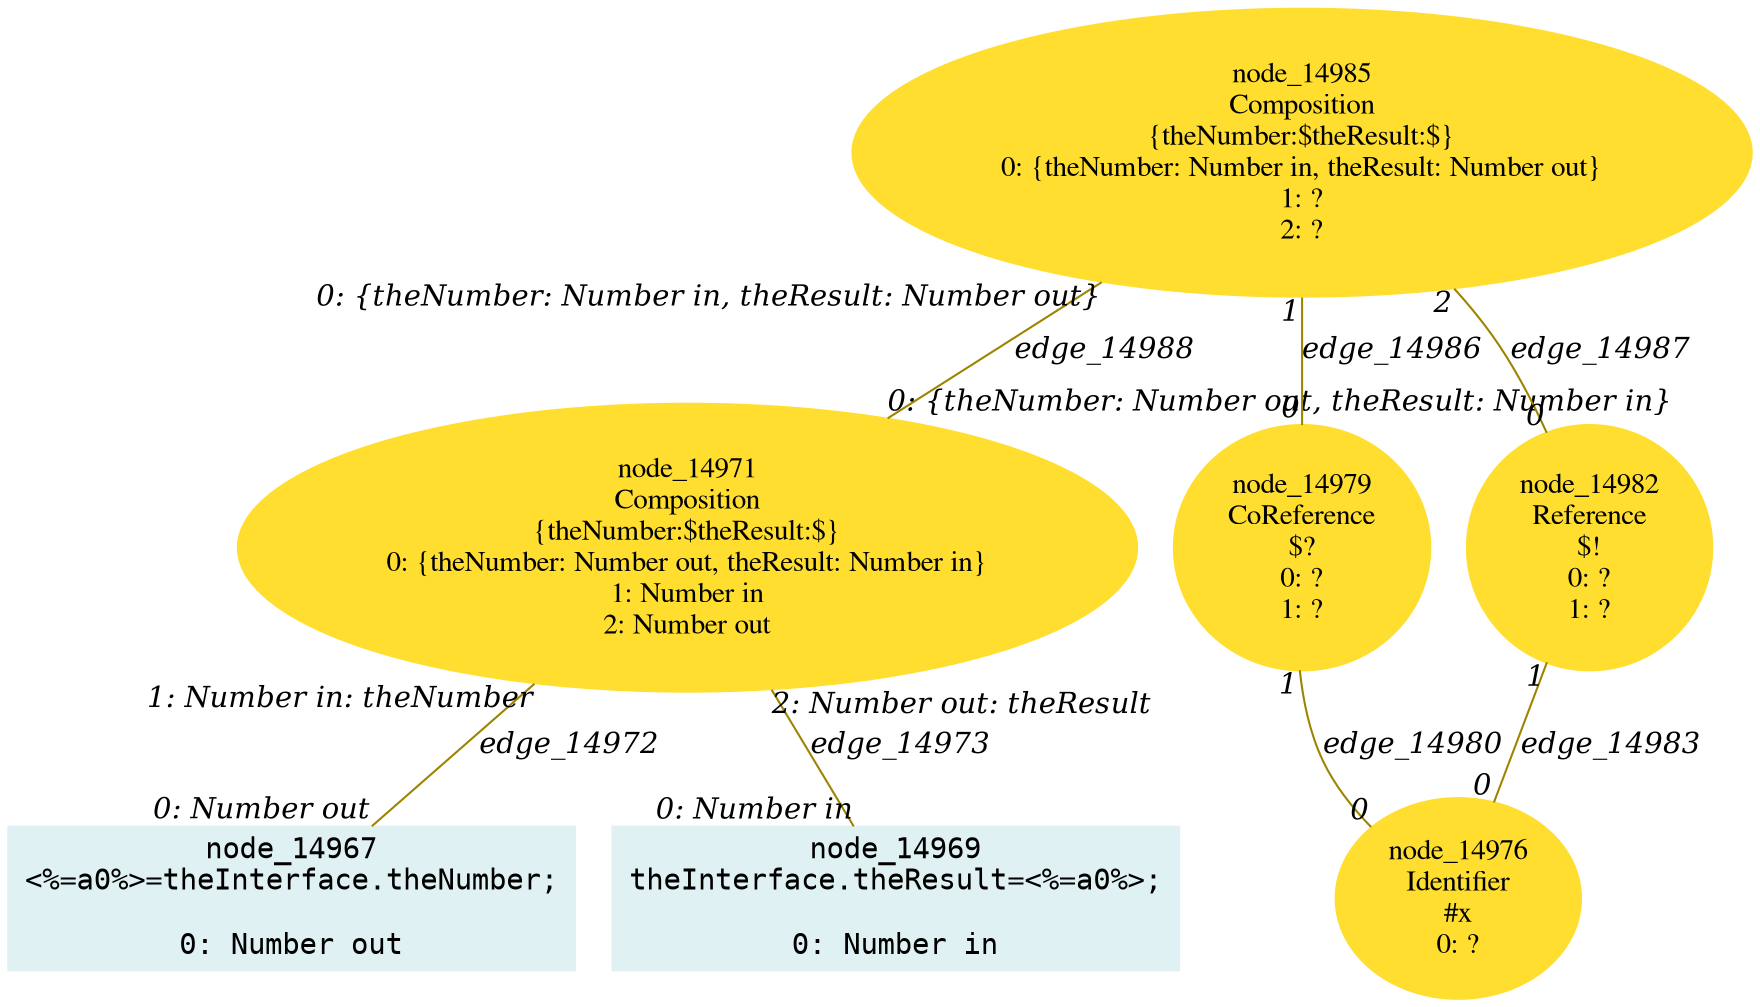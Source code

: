 digraph g{node_14967 [shape="box", style="filled", color="#dff1f2", fontname="Courier", label="node_14967
<%=a0%>=theInterface.theNumber;

0: Number out" ]
node_14969 [shape="box", style="filled", color="#dff1f2", fontname="Courier", label="node_14969
theInterface.theResult=<%=a0%>;

0: Number in" ]
node_14971 [shape="ellipse", style="filled", color="#ffde2f", fontname="Times", label="node_14971
Composition
{theNumber:$theResult:$}
0: {theNumber: Number out, theResult: Number in}
1: Number in
2: Number out" ]
node_14976 [shape="ellipse", style="filled", color="#ffde2f", fontname="Times", label="node_14976
Identifier
#x
0: ?" ]
node_14979 [shape="ellipse", style="filled", color="#ffde2f", fontname="Times", label="node_14979
CoReference
$?
0: ?
1: ?" ]
node_14982 [shape="ellipse", style="filled", color="#ffde2f", fontname="Times", label="node_14982
Reference
$!
0: ?
1: ?" ]
node_14985 [shape="ellipse", style="filled", color="#ffde2f", fontname="Times", label="node_14985
Composition
{theNumber:$theResult:$}
0: {theNumber: Number in, theResult: Number out}
1: ?
2: ?" ]
node_14971 -> node_14967 [dir=none, arrowHead=none, fontname="Times-Italic", arrowsize=1, color="#9d8400", label="edge_14972",  headlabel="0: Number out", taillabel="1: Number in: theNumber" ]
node_14971 -> node_14969 [dir=none, arrowHead=none, fontname="Times-Italic", arrowsize=1, color="#9d8400", label="edge_14973",  headlabel="0: Number in", taillabel="2: Number out: theResult" ]
node_14979 -> node_14976 [dir=none, arrowHead=none, fontname="Times-Italic", arrowsize=1, color="#9d8400", label="edge_14980",  headlabel="0", taillabel="1" ]
node_14982 -> node_14976 [dir=none, arrowHead=none, fontname="Times-Italic", arrowsize=1, color="#9d8400", label="edge_14983",  headlabel="0", taillabel="1" ]
node_14985 -> node_14979 [dir=none, arrowHead=none, fontname="Times-Italic", arrowsize=1, color="#9d8400", label="edge_14986",  headlabel="0", taillabel="1" ]
node_14985 -> node_14982 [dir=none, arrowHead=none, fontname="Times-Italic", arrowsize=1, color="#9d8400", label="edge_14987",  headlabel="0", taillabel="2" ]
node_14985 -> node_14971 [dir=none, arrowHead=none, fontname="Times-Italic", arrowsize=1, color="#9d8400", label="edge_14988",  headlabel="0: {theNumber: Number out, theResult: Number in}", taillabel="0: {theNumber: Number in, theResult: Number out}" ]
}